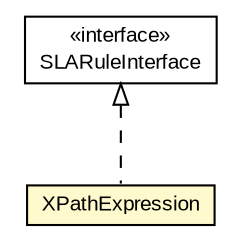 #!/usr/local/bin/dot
#
# Class diagram 
# Generated by UMLGraph version R5_6-24-gf6e263 (http://www.umlgraph.org/)
#

digraph G {
	edge [fontname="arial",fontsize=10,labelfontname="arial",labelfontsize=10];
	node [fontname="arial",fontsize=10,shape=plaintext];
	nodesep=0.25;
	ranksep=0.5;
	// org.miloss.fgsms.sla.rules.XPathExpression
	c3149 [label=<<table title="org.miloss.fgsms.sla.rules.XPathExpression" border="0" cellborder="1" cellspacing="0" cellpadding="2" port="p" bgcolor="lemonChiffon" href="./XPathExpression.html">
		<tr><td><table border="0" cellspacing="0" cellpadding="1">
<tr><td align="center" balign="center"> XPathExpression </td></tr>
		</table></td></tr>
		</table>>, URL="./XPathExpression.html", fontname="arial", fontcolor="black", fontsize=10.0];
	//org.miloss.fgsms.sla.rules.XPathExpression implements org.miloss.fgsms.plugins.sla.SLARuleInterface
	c3184:p -> c3149:p [dir=back,arrowtail=empty,style=dashed];
	// org.miloss.fgsms.plugins.sla.SLARuleInterface
	c3184 [label=<<table title="org.miloss.fgsms.plugins.sla.SLARuleInterface" border="0" cellborder="1" cellspacing="0" cellpadding="2" port="p" href="http://java.sun.com/j2se/1.4.2/docs/api/org/miloss/fgsms/plugins/sla/SLARuleInterface.html">
		<tr><td><table border="0" cellspacing="0" cellpadding="1">
<tr><td align="center" balign="center"> &#171;interface&#187; </td></tr>
<tr><td align="center" balign="center"> SLARuleInterface </td></tr>
		</table></td></tr>
		</table>>, URL="http://java.sun.com/j2se/1.4.2/docs/api/org/miloss/fgsms/plugins/sla/SLARuleInterface.html", fontname="arial", fontcolor="black", fontsize=10.0];
}

